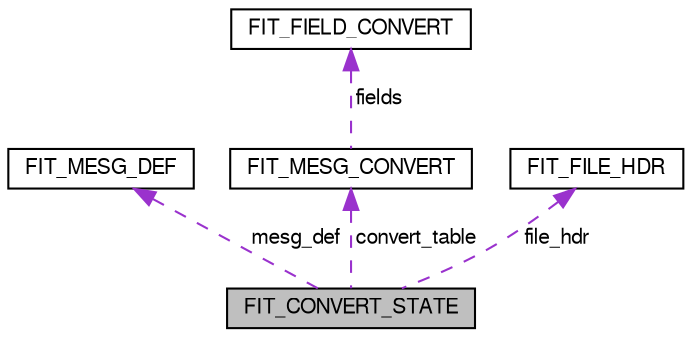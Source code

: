 digraph "FIT_CONVERT_STATE"
{
  edge [fontname="FreeSans",fontsize="10",labelfontname="FreeSans",labelfontsize="10"];
  node [fontname="FreeSans",fontsize="10",shape=record];
  Node1 [label="FIT_CONVERT_STATE",height=0.2,width=0.4,color="black", fillcolor="grey75", style="filled", fontcolor="black"];
  Node2 -> Node1 [dir="back",color="darkorchid3",fontsize="10",style="dashed",label=" mesg_def" ,fontname="FreeSans"];
  Node2 [label="FIT_MESG_DEF",height=0.2,width=0.4,color="black", fillcolor="white", style="filled",URL="$struct_f_i_t___m_e_s_g___d_e_f.html"];
  Node3 -> Node1 [dir="back",color="darkorchid3",fontsize="10",style="dashed",label=" convert_table" ,fontname="FreeSans"];
  Node3 [label="FIT_MESG_CONVERT",height=0.2,width=0.4,color="black", fillcolor="white", style="filled",URL="$struct_f_i_t___m_e_s_g___c_o_n_v_e_r_t.html"];
  Node4 -> Node3 [dir="back",color="darkorchid3",fontsize="10",style="dashed",label=" fields" ,fontname="FreeSans"];
  Node4 [label="FIT_FIELD_CONVERT",height=0.2,width=0.4,color="black", fillcolor="white", style="filled",URL="$struct_f_i_t___f_i_e_l_d___c_o_n_v_e_r_t.html"];
  Node5 -> Node1 [dir="back",color="darkorchid3",fontsize="10",style="dashed",label=" file_hdr" ,fontname="FreeSans"];
  Node5 [label="FIT_FILE_HDR",height=0.2,width=0.4,color="black", fillcolor="white", style="filled",URL="$struct_f_i_t___f_i_l_e___h_d_r.html"];
}
